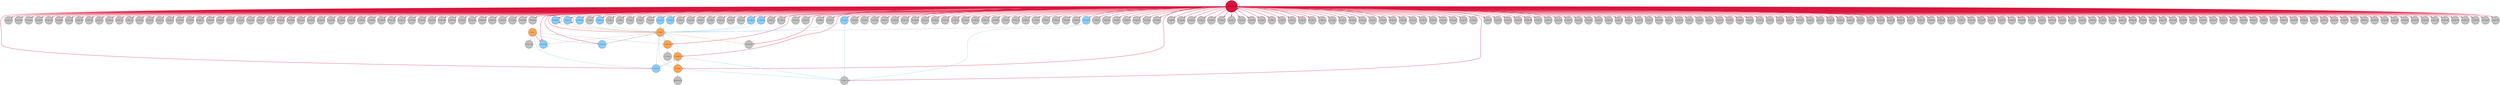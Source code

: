 digraph g{
graph [bgcolor=white, overlap=scale]
node [fixedsize=true, shape=circle, fillcolor=gray, width=0.5, height=0.5, fontsize=10, style=filled, labelfloat=true]
edge [len=10,splines=line,color=white,arrowhead=vee]
	"172.30.81.119" [width=1.4922480620155039,height=1.4922480620155039,fillcolor=crimson,fontcolor=black,fontsize=11.937984496124031]
	"172.30.81.201" [width=1.001937984496124,height=1.001937984496124,fillcolor=lightskyblue,fontcolor=black,fontsize=8.015503875968992]
	"172.30.81.202" [width=1.0,height=1.0,fillcolor=gray,fontcolor=black,fontsize=8.0]
	"172.30.81.203" [width=1.0,height=1.0,fillcolor=gray,fontcolor=black,fontsize=8.0]
	"172.30.81.204" [width=1.0,height=1.0,fillcolor=gray,fontcolor=black,fontsize=8.0]
	"172.30.81.205" [width=1.0,height=1.0,fillcolor=gray,fontcolor=black,fontsize=8.0]
	"172.30.81.206" [width=1.0,height=1.0,fillcolor=gray,fontcolor=black,fontsize=8.0]
	"172.30.81.207" [width=1.0,height=1.0,fillcolor=gray,fontcolor=black,fontsize=8.0]
	"172.30.81.208" [width=1.0,height=1.0,fillcolor=gray,fontcolor=black,fontsize=8.0]
	"172.30.81.209" [width=1.0,height=1.0,fillcolor=gray,fontcolor=black,fontsize=8.0]
	"172.30.81.210" [width=1.0,height=1.0,fillcolor=gray,fontcolor=black,fontsize=8.0]
	"172.30.81.211" [width=1.0,height=1.0,fillcolor=gray,fontcolor=black,fontsize=8.0]
	"172.30.81.212" [width=1.0,height=1.0,fillcolor=gray,fontcolor=black,fontsize=8.0]
	"172.30.81.213" [width=1.0,height=1.0,fillcolor=gray,fontcolor=black,fontsize=8.0]
	"172.30.81.214" [width=1.0,height=1.0,fillcolor=gray,fontcolor=black,fontsize=8.0]
	"172.30.81.215" [width=1.0,height=1.0,fillcolor=gray,fontcolor=black,fontsize=8.0]
	"172.30.81.216" [width=1.0,height=1.0,fillcolor=gray,fontcolor=black,fontsize=8.0]
	"172.30.81.217" [width=1.0,height=1.0,fillcolor=gray,fontcolor=black,fontsize=8.0]
	"172.30.81.218" [width=1.0,height=1.0,fillcolor=gray,fontcolor=black,fontsize=8.0]
	"172.30.81.219" [width=1.0,height=1.0,fillcolor=gray,fontcolor=black,fontsize=8.0]
	"172.30.81.220" [width=1.0,height=1.0,fillcolor=gray,fontcolor=black,fontsize=8.0]
	"172.30.81.221" [width=1.0,height=1.0,fillcolor=gray,fontcolor=black,fontsize=8.0]
	"172.30.81.222" [width=1.0,height=1.0,fillcolor=gray,fontcolor=black,fontsize=8.0]
	"172.30.81.223" [width=1.0,height=1.0,fillcolor=gray,fontcolor=black,fontsize=8.0]
	"172.30.81.224" [width=1.0,height=1.0,fillcolor=gray,fontcolor=black,fontsize=8.0]
	"172.30.81.225" [width=1.0,height=1.0,fillcolor=gray,fontcolor=black,fontsize=8.0]
	"172.30.81.226" [width=1.0,height=1.0,fillcolor=gray,fontcolor=black,fontsize=8.0]
	"172.30.81.227" [width=1.0,height=1.0,fillcolor=gray,fontcolor=black,fontsize=8.0]
	"172.30.81.228" [width=1.0,height=1.0,fillcolor=gray,fontcolor=black,fontsize=8.0]
	"172.30.81.229" [width=1.0,height=1.0,fillcolor=gray,fontcolor=black,fontsize=8.0]
	"172.30.81.230" [width=1.0,height=1.0,fillcolor=gray,fontcolor=black,fontsize=8.0]
	"172.30.81.231" [width=1.0,height=1.0,fillcolor=gray,fontcolor=black,fontsize=8.0]
	"172.30.81.232" [width=1.0,height=1.0,fillcolor=gray,fontcolor=black,fontsize=8.0]
	"172.30.81.233" [width=1.0,height=1.0,fillcolor=gray,fontcolor=black,fontsize=8.0]
	"172.30.81.234" [width=1.0,height=1.0,fillcolor=gray,fontcolor=black,fontsize=8.0]
	"172.30.81.235" [width=1.0,height=1.0,fillcolor=gray,fontcolor=black,fontsize=8.0]
	"172.30.81.236" [width=1.0,height=1.0,fillcolor=gray,fontcolor=black,fontsize=8.0]
	"172.30.81.237" [width=1.0,height=1.0,fillcolor=gray,fontcolor=black,fontsize=8.0]
	"172.30.81.238" [width=1.0,height=1.0,fillcolor=gray,fontcolor=black,fontsize=8.0]
	"172.30.81.239" [width=1.0,height=1.0,fillcolor=gray,fontcolor=black,fontsize=8.0]
	"172.30.81.240" [width=1.0,height=1.0,fillcolor=gray,fontcolor=black,fontsize=8.0]
	"172.30.81.241" [width=1.0,height=1.0,fillcolor=gray,fontcolor=black,fontsize=8.0]
	"172.30.81.242" [width=1.0,height=1.0,fillcolor=gray,fontcolor=black,fontsize=8.0]
	"172.30.81.243" [width=1.0,height=1.0,fillcolor=gray,fontcolor=black,fontsize=8.0]
	"172.30.81.244" [width=1.0,height=1.0,fillcolor=gray,fontcolor=black,fontsize=8.0]
	"172.30.81.245" [width=1.0,height=1.0,fillcolor=gray,fontcolor=black,fontsize=8.0]
	"172.30.81.246" [width=1.0,height=1.0,fillcolor=gray,fontcolor=black,fontsize=8.0]
	"172.30.81.247" [width=1.0,height=1.0,fillcolor=gray,fontcolor=black,fontsize=8.0]
	"172.30.81.248" [width=1.0,height=1.0,fillcolor=gray,fontcolor=black,fontsize=8.0]
	"172.30.81.249" [width=1.0,height=1.0,fillcolor=gray,fontcolor=black,fontsize=8.0]
	"172.30.81.250" [width=1.0,height=1.0,fillcolor=gray,fontcolor=black,fontsize=8.0]
	"172.30.81.251" [width=1.0,height=1.0,fillcolor=gray,fontcolor=black,fontsize=8.0]
	"172.30.81.252" [width=1.0,height=1.0,fillcolor=gray,fontcolor=black,fontsize=8.0]
	"172.30.81.253" [width=1.0,height=1.0,fillcolor=gray,fontcolor=black,fontsize=8.0]
	"172.30.81.254" [width=1.0,height=1.0,fillcolor=gray,fontcolor=black,fontsize=8.0]
	"172.30.81.1" [width=1.0077519379844961,height=1.0077519379844961,fillcolor=tan1,fontcolor=black,fontsize=8.062015503875969]
	"0.0.0.0" [width=1.0096899224806202,height=1.0096899224806202,fillcolor=tan1,fontcolor=black,fontsize=8.077519379844961]
	"172.30.81.28" [width=1.001937984496124,height=1.001937984496124,fillcolor=lightskyblue,fontcolor=black,fontsize=8.015503875968992]
	"172.30.81.32" [width=1.003875968992248,height=1.003875968992248,fillcolor=lightskyblue,fontcolor=black,fontsize=8.031007751937985]
	"172.30.81.9" [width=1.0077519379844961,height=1.0077519379844961,fillcolor=tan1,fontcolor=black,fontsize=8.062015503875969]
	"172.30.81.59" [width=1.0077519379844961,height=1.0077519379844961,fillcolor=tan1,fontcolor=black,fontsize=8.062015503875969]
	"172.30.81.33" [width=1.003875968992248,height=1.003875968992248,fillcolor=lightskyblue,fontcolor=black,fontsize=8.031007751937985]
	"172.30.81.2" [width=1.0,height=1.0,fillcolor=gray,fontcolor=black,fontsize=8.0]
	"172.30.81.3" [width=1.0,height=1.0,fillcolor=gray,fontcolor=black,fontsize=8.0]
	"172.30.81.4" [width=1.0,height=1.0,fillcolor=gray,fontcolor=black,fontsize=8.0]
	"172.30.81.5" [width=1.0,height=1.0,fillcolor=gray,fontcolor=black,fontsize=8.0]
	"172.30.81.6" [width=1.0,height=1.0,fillcolor=gray,fontcolor=black,fontsize=8.0]
	"172.30.81.7" [width=1.0,height=1.0,fillcolor=gray,fontcolor=black,fontsize=8.0]
	"172.30.81.8" [width=1.0,height=1.0,fillcolor=gray,fontcolor=black,fontsize=8.0]
	"172.30.81.10" [width=1.001937984496124,height=1.001937984496124,fillcolor=lightskyblue,fontcolor=black,fontsize=8.015503875968992]
	"172.30.81.11" [width=1.001937984496124,height=1.001937984496124,fillcolor=lightskyblue,fontcolor=black,fontsize=8.015503875968992]
	"172.30.81.12" [width=1.0,height=1.0,fillcolor=gray,fontcolor=black,fontsize=8.0]
	"172.30.81.13" [width=1.0,height=1.0,fillcolor=gray,fontcolor=black,fontsize=8.0]
	"172.30.81.14" [width=1.0,height=1.0,fillcolor=gray,fontcolor=black,fontsize=8.0]
	"172.30.81.15" [width=1.0,height=1.0,fillcolor=gray,fontcolor=black,fontsize=8.0]
	"172.30.81.16" [width=1.0,height=1.0,fillcolor=gray,fontcolor=black,fontsize=8.0]
	"172.30.81.17" [width=1.0,height=1.0,fillcolor=gray,fontcolor=black,fontsize=8.0]
	"172.30.81.18" [width=1.0,height=1.0,fillcolor=gray,fontcolor=black,fontsize=8.0]
	"172.30.81.19" [width=1.001937984496124,height=1.001937984496124,fillcolor=lightskyblue,fontcolor=black,fontsize=8.015503875968992]
	"172.30.81.20" [width=1.001937984496124,height=1.001937984496124,fillcolor=lightskyblue,fontcolor=black,fontsize=8.015503875968992]
	"172.30.81.21" [width=1.0,height=1.0,fillcolor=gray,fontcolor=black,fontsize=8.0]
	"172.30.81.22" [width=1.0,height=1.0,fillcolor=gray,fontcolor=black,fontsize=8.0]
	"172.30.81.23" [width=1.001937984496124,height=1.001937984496124,fillcolor=lightskyblue,fontcolor=black,fontsize=8.015503875968992]
	"172.30.81.24" [width=1.0,height=1.0,fillcolor=gray,fontcolor=black,fontsize=8.0]
	"172.30.81.25" [width=1.0,height=1.0,fillcolor=gray,fontcolor=black,fontsize=8.0]
	"172.30.81.26" [width=1.001937984496124,height=1.001937984496124,fillcolor=lightskyblue,fontcolor=black,fontsize=8.015503875968992]
	"172.30.81.27" [width=1.0,height=1.0,fillcolor=gray,fontcolor=black,fontsize=8.0]
	"172.30.81.29" [width=1.0,height=1.0,fillcolor=gray,fontcolor=black,fontsize=8.0]
	"172.30.81.30" [width=1.003875968992248,height=1.003875968992248,fillcolor=lightskyblue,fontcolor=black,fontsize=8.031007751937985]
	"172.30.81.31" [width=1.003875968992248,height=1.003875968992248,fillcolor=lightskyblue,fontcolor=black,fontsize=8.031007751937985]
	"172.30.81.34" [width=1.0,height=1.0,fillcolor=gray,fontcolor=black,fontsize=8.0]
	"172.30.81.35" [width=1.0,height=1.0,fillcolor=gray,fontcolor=black,fontsize=8.0]
	"172.30.81.36" [width=1.0,height=1.0,fillcolor=gray,fontcolor=black,fontsize=8.0]
	"172.30.81.37" [width=1.0,height=1.0,fillcolor=gray,fontcolor=black,fontsize=8.0]
	"172.30.81.38" [width=1.0,height=1.0,fillcolor=gray,fontcolor=black,fontsize=8.0]
	"172.30.81.39" [width=1.0,height=1.0,fillcolor=gray,fontcolor=black,fontsize=8.0]
	"172.30.81.40" [width=1.0,height=1.0,fillcolor=gray,fontcolor=black,fontsize=8.0]
	"172.30.81.41" [width=1.0,height=1.0,fillcolor=gray,fontcolor=black,fontsize=8.0]
	"172.30.81.42" [width=1.0,height=1.0,fillcolor=gray,fontcolor=black,fontsize=8.0]
	"172.30.81.43" [width=1.0,height=1.0,fillcolor=gray,fontcolor=black,fontsize=8.0]
	"172.30.81.44" [width=1.0,height=1.0,fillcolor=gray,fontcolor=black,fontsize=8.0]
	"172.30.81.45" [width=1.0,height=1.0,fillcolor=gray,fontcolor=black,fontsize=8.0]
	"172.30.81.46" [width=1.0,height=1.0,fillcolor=gray,fontcolor=black,fontsize=8.0]
	"172.30.81.47" [width=1.0,height=1.0,fillcolor=gray,fontcolor=black,fontsize=8.0]
	"172.30.81.48" [width=1.0,height=1.0,fillcolor=gray,fontcolor=black,fontsize=8.0]
	"172.30.81.49" [width=1.0,height=1.0,fillcolor=gray,fontcolor=black,fontsize=8.0]
	"172.30.81.50" [width=1.0,height=1.0,fillcolor=gray,fontcolor=black,fontsize=8.0]
	"172.30.81.51" [width=1.0,height=1.0,fillcolor=gray,fontcolor=black,fontsize=8.0]
	"172.30.81.52" [width=1.0,height=1.0,fillcolor=gray,fontcolor=black,fontsize=8.0]
	"172.30.81.53" [width=1.0,height=1.0,fillcolor=gray,fontcolor=black,fontsize=8.0]
	"172.30.81.54" [width=1.0,height=1.0,fillcolor=gray,fontcolor=black,fontsize=8.0]
	"172.30.81.55" [width=1.0,height=1.0,fillcolor=gray,fontcolor=black,fontsize=8.0]
	"172.30.81.56" [width=1.0,height=1.0,fillcolor=gray,fontcolor=black,fontsize=8.0]
	"172.30.81.57" [width=1.005813953488372,height=1.005813953488372,fillcolor=lightskyblue,fontcolor=black,fontsize=8.046511627906977]
	"172.30.81.58" [width=1.0,height=1.0,fillcolor=gray,fontcolor=black,fontsize=8.0]
	"172.30.81.60" [width=1.0,height=1.0,fillcolor=gray,fontcolor=black,fontsize=8.0]
	"172.30.81.61" [width=1.0,height=1.0,fillcolor=gray,fontcolor=black,fontsize=8.0]
	"172.30.81.62" [width=1.0,height=1.0,fillcolor=gray,fontcolor=black,fontsize=8.0]
	"172.30.81.63" [width=1.0,height=1.0,fillcolor=gray,fontcolor=black,fontsize=8.0]
	"172.30.81.64" [width=1.0,height=1.0,fillcolor=gray,fontcolor=black,fontsize=8.0]
	"172.30.81.65" [width=1.0,height=1.0,fillcolor=gray,fontcolor=black,fontsize=8.0]
	"172.30.81.66" [width=1.0,height=1.0,fillcolor=gray,fontcolor=black,fontsize=8.0]
	"172.30.81.67" [width=1.0,height=1.0,fillcolor=gray,fontcolor=black,fontsize=8.0]
	"172.30.81.68" [width=1.0,height=1.0,fillcolor=gray,fontcolor=black,fontsize=8.0]
	"172.30.81.69" [width=1.0,height=1.0,fillcolor=gray,fontcolor=black,fontsize=8.0]
	"172.30.81.70" [width=1.0,height=1.0,fillcolor=gray,fontcolor=black,fontsize=8.0]
	"172.30.81.71" [width=1.0,height=1.0,fillcolor=gray,fontcolor=black,fontsize=8.0]
	"172.30.81.72" [width=1.0,height=1.0,fillcolor=gray,fontcolor=black,fontsize=8.0]
	"172.30.81.73" [width=1.0,height=1.0,fillcolor=gray,fontcolor=black,fontsize=8.0]
	"172.30.81.74" [width=1.0,height=1.0,fillcolor=gray,fontcolor=black,fontsize=8.0]
	"172.30.81.75" [width=1.0,height=1.0,fillcolor=gray,fontcolor=black,fontsize=8.0]
	"172.30.81.76" [width=1.0,height=1.0,fillcolor=gray,fontcolor=black,fontsize=8.0]
	"172.30.81.77" [width=1.0,height=1.0,fillcolor=gray,fontcolor=black,fontsize=8.0]
	"172.30.81.78" [width=1.0,height=1.0,fillcolor=gray,fontcolor=black,fontsize=8.0]
	"172.30.81.79" [width=1.0,height=1.0,fillcolor=gray,fontcolor=black,fontsize=8.0]
	"172.30.81.80" [width=1.0,height=1.0,fillcolor=gray,fontcolor=black,fontsize=8.0]
	"172.30.81.81" [width=1.0,height=1.0,fillcolor=gray,fontcolor=black,fontsize=8.0]
	"172.30.81.82" [width=1.0,height=1.0,fillcolor=gray,fontcolor=black,fontsize=8.0]
	"172.30.81.83" [width=1.0,height=1.0,fillcolor=gray,fontcolor=black,fontsize=8.0]
	"172.30.81.84" [width=1.0,height=1.0,fillcolor=gray,fontcolor=black,fontsize=8.0]
	"172.30.81.85" [width=1.0,height=1.0,fillcolor=gray,fontcolor=black,fontsize=8.0]
	"172.30.81.86" [width=1.0,height=1.0,fillcolor=gray,fontcolor=black,fontsize=8.0]
	"172.30.81.87" [width=1.0,height=1.0,fillcolor=gray,fontcolor=black,fontsize=8.0]
	"172.30.81.88" [width=1.0,height=1.0,fillcolor=gray,fontcolor=black,fontsize=8.0]
	"172.30.81.89" [width=1.0,height=1.0,fillcolor=gray,fontcolor=black,fontsize=8.0]
	"172.30.81.90" [width=1.0,height=1.0,fillcolor=gray,fontcolor=black,fontsize=8.0]
	"172.30.81.91" [width=1.0,height=1.0,fillcolor=gray,fontcolor=black,fontsize=8.0]
	"172.30.81.92" [width=1.0,height=1.0,fillcolor=gray,fontcolor=black,fontsize=8.0]
	"172.30.81.93" [width=1.0,height=1.0,fillcolor=gray,fontcolor=black,fontsize=8.0]
	"172.30.81.94" [width=1.0,height=1.0,fillcolor=gray,fontcolor=black,fontsize=8.0]
	"172.30.81.95" [width=1.0,height=1.0,fillcolor=gray,fontcolor=black,fontsize=8.0]
	"172.30.81.96" [width=1.0,height=1.0,fillcolor=gray,fontcolor=black,fontsize=8.0]
	"172.30.81.97" [width=1.0,height=1.0,fillcolor=gray,fontcolor=black,fontsize=8.0]
	"172.30.81.98" [width=1.0077519379844961,height=1.0077519379844961,fillcolor=tan1,fontcolor=black,fontsize=8.062015503875969]
	"172.30.81.99" [width=1.0,height=1.0,fillcolor=gray,fontcolor=black,fontsize=8.0]
	"172.30.81.100" [width=1.0,height=1.0,fillcolor=gray,fontcolor=black,fontsize=8.0]
	"172.30.81.101" [width=1.0,height=1.0,fillcolor=gray,fontcolor=black,fontsize=8.0]
	"172.30.81.102" [width=1.0,height=1.0,fillcolor=gray,fontcolor=black,fontsize=8.0]
	"172.30.81.103" [width=1.0,height=1.0,fillcolor=gray,fontcolor=black,fontsize=8.0]
	"172.30.81.104" [width=1.0,height=1.0,fillcolor=gray,fontcolor=black,fontsize=8.0]
	"172.30.81.105" [width=1.0,height=1.0,fillcolor=gray,fontcolor=black,fontsize=8.0]
	"172.30.81.106" [width=1.0,height=1.0,fillcolor=gray,fontcolor=black,fontsize=8.0]
	"172.30.81.107" [width=1.0,height=1.0,fillcolor=gray,fontcolor=black,fontsize=8.0]
	"172.30.81.108" [width=1.0,height=1.0,fillcolor=gray,fontcolor=black,fontsize=8.0]
	"172.30.81.109" [width=1.0,height=1.0,fillcolor=gray,fontcolor=black,fontsize=8.0]
	"172.30.81.110" [width=1.0,height=1.0,fillcolor=gray,fontcolor=black,fontsize=8.0]
	"172.30.81.111" [width=1.0,height=1.0,fillcolor=gray,fontcolor=black,fontsize=8.0]
	"172.30.81.112" [width=1.0,height=1.0,fillcolor=gray,fontcolor=black,fontsize=8.0]
	"172.30.81.113" [width=1.0,height=1.0,fillcolor=gray,fontcolor=black,fontsize=8.0]
	"172.30.81.114" [width=1.0,height=1.0,fillcolor=gray,fontcolor=black,fontsize=8.0]
	"172.30.81.115" [width=1.0,height=1.0,fillcolor=gray,fontcolor=black,fontsize=8.0]
	"172.30.81.116" [width=1.0,height=1.0,fillcolor=gray,fontcolor=black,fontsize=8.0]
	"172.30.81.117" [width=1.0,height=1.0,fillcolor=gray,fontcolor=black,fontsize=8.0]
	"172.30.81.118" [width=1.0,height=1.0,fillcolor=gray,fontcolor=black,fontsize=8.0]
	"172.30.81.120" [width=1.0,height=1.0,fillcolor=gray,fontcolor=black,fontsize=8.0]
	"172.30.81.121" [width=1.0,height=1.0,fillcolor=gray,fontcolor=black,fontsize=8.0]
	"172.30.81.122" [width=1.0,height=1.0,fillcolor=gray,fontcolor=black,fontsize=8.0]
	"172.30.81.123" [width=1.0,height=1.0,fillcolor=gray,fontcolor=black,fontsize=8.0]
	"172.30.81.124" [width=1.0,height=1.0,fillcolor=gray,fontcolor=black,fontsize=8.0]
	"172.30.81.125" [width=1.0,height=1.0,fillcolor=gray,fontcolor=black,fontsize=8.0]
	"172.30.81.126" [width=1.0,height=1.0,fillcolor=gray,fontcolor=black,fontsize=8.0]
	"172.30.81.127" [width=1.0,height=1.0,fillcolor=gray,fontcolor=black,fontsize=8.0]
	"172.30.81.128" [width=1.0,height=1.0,fillcolor=gray,fontcolor=black,fontsize=8.0]
	"172.30.81.129" [width=1.0,height=1.0,fillcolor=gray,fontcolor=black,fontsize=8.0]
	"172.30.81.130" [width=1.0,height=1.0,fillcolor=gray,fontcolor=black,fontsize=8.0]
	"172.30.81.131" [width=1.0,height=1.0,fillcolor=gray,fontcolor=black,fontsize=8.0]
	"172.30.81.132" [width=1.0,height=1.0,fillcolor=gray,fontcolor=black,fontsize=8.0]
	"172.30.81.133" [width=1.0,height=1.0,fillcolor=gray,fontcolor=black,fontsize=8.0]
	"172.30.81.134" [width=1.0,height=1.0,fillcolor=gray,fontcolor=black,fontsize=8.0]
	"172.30.81.135" [width=1.0,height=1.0,fillcolor=gray,fontcolor=black,fontsize=8.0]
	"172.30.81.136" [width=1.0,height=1.0,fillcolor=gray,fontcolor=black,fontsize=8.0]
	"172.30.81.137" [width=1.0,height=1.0,fillcolor=gray,fontcolor=black,fontsize=8.0]
	"172.30.81.138" [width=1.0,height=1.0,fillcolor=gray,fontcolor=black,fontsize=8.0]
	"172.30.81.139" [width=1.0,height=1.0,fillcolor=gray,fontcolor=black,fontsize=8.0]
	"172.30.81.140" [width=1.0,height=1.0,fillcolor=gray,fontcolor=black,fontsize=8.0]
	"172.30.81.141" [width=1.0,height=1.0,fillcolor=gray,fontcolor=black,fontsize=8.0]
	"172.30.81.142" [width=1.0,height=1.0,fillcolor=gray,fontcolor=black,fontsize=8.0]
	"172.30.81.143" [width=1.0,height=1.0,fillcolor=gray,fontcolor=black,fontsize=8.0]
	"172.30.81.144" [width=1.0,height=1.0,fillcolor=gray,fontcolor=black,fontsize=8.0]
	"172.30.81.145" [width=1.0,height=1.0,fillcolor=gray,fontcolor=black,fontsize=8.0]
	"172.30.81.146" [width=1.0,height=1.0,fillcolor=gray,fontcolor=black,fontsize=8.0]
	"172.30.81.147" [width=1.0,height=1.0,fillcolor=gray,fontcolor=black,fontsize=8.0]
	"172.30.81.148" [width=1.0,height=1.0,fillcolor=gray,fontcolor=black,fontsize=8.0]
	"172.30.81.149" [width=1.0,height=1.0,fillcolor=gray,fontcolor=black,fontsize=8.0]
	"172.30.81.150" [width=1.0,height=1.0,fillcolor=gray,fontcolor=black,fontsize=8.0]
	"172.30.81.151" [width=1.0,height=1.0,fillcolor=gray,fontcolor=black,fontsize=8.0]
	"172.30.81.152" [width=1.0,height=1.0,fillcolor=gray,fontcolor=black,fontsize=8.0]
	"172.30.81.153" [width=1.0,height=1.0,fillcolor=gray,fontcolor=black,fontsize=8.0]
	"172.30.81.154" [width=1.0,height=1.0,fillcolor=gray,fontcolor=black,fontsize=8.0]
	"172.30.81.155" [width=1.0,height=1.0,fillcolor=gray,fontcolor=black,fontsize=8.0]
	"172.30.81.156" [width=1.0,height=1.0,fillcolor=gray,fontcolor=black,fontsize=8.0]
	"172.30.81.157" [width=1.0,height=1.0,fillcolor=gray,fontcolor=black,fontsize=8.0]
	"172.30.81.158" [width=1.0,height=1.0,fillcolor=gray,fontcolor=black,fontsize=8.0]
	"172.30.81.159" [width=1.0,height=1.0,fillcolor=gray,fontcolor=black,fontsize=8.0]
	"172.30.81.160" [width=1.0,height=1.0,fillcolor=gray,fontcolor=black,fontsize=8.0]
	"172.30.81.161" [width=1.0,height=1.0,fillcolor=gray,fontcolor=black,fontsize=8.0]
	"172.30.81.162" [width=1.0,height=1.0,fillcolor=gray,fontcolor=black,fontsize=8.0]
	"172.30.81.163" [width=1.0,height=1.0,fillcolor=gray,fontcolor=black,fontsize=8.0]
	"172.30.81.164" [width=1.0,height=1.0,fillcolor=gray,fontcolor=black,fontsize=8.0]
	"172.30.81.165" [width=1.0,height=1.0,fillcolor=gray,fontcolor=black,fontsize=8.0]
	"172.30.81.166" [width=1.0,height=1.0,fillcolor=gray,fontcolor=black,fontsize=8.0]
	"172.30.81.167" [width=1.0,height=1.0,fillcolor=gray,fontcolor=black,fontsize=8.0]
	"172.30.81.168" [width=1.0,height=1.0,fillcolor=gray,fontcolor=black,fontsize=8.0]
	"172.30.81.169" [width=1.0,height=1.0,fillcolor=gray,fontcolor=black,fontsize=8.0]
	"172.30.81.170" [width=1.0,height=1.0,fillcolor=gray,fontcolor=black,fontsize=8.0]
	"172.30.81.171" [width=1.0,height=1.0,fillcolor=gray,fontcolor=black,fontsize=8.0]
	"172.30.81.172" [width=1.0,height=1.0,fillcolor=gray,fontcolor=black,fontsize=8.0]
	"172.30.81.173" [width=1.0,height=1.0,fillcolor=gray,fontcolor=black,fontsize=8.0]
	"172.30.81.174" [width=1.0,height=1.0,fillcolor=gray,fontcolor=black,fontsize=8.0]
	"172.30.81.175" [width=1.0,height=1.0,fillcolor=gray,fontcolor=black,fontsize=8.0]
	"172.30.81.176" [width=1.0,height=1.0,fillcolor=gray,fontcolor=black,fontsize=8.0]
	"172.30.81.177" [width=1.0,height=1.0,fillcolor=gray,fontcolor=black,fontsize=8.0]
	"172.30.81.178" [width=1.0,height=1.0,fillcolor=gray,fontcolor=black,fontsize=8.0]
	"172.30.81.179" [width=1.0,height=1.0,fillcolor=gray,fontcolor=black,fontsize=8.0]
	"172.30.81.180" [width=1.0,height=1.0,fillcolor=gray,fontcolor=black,fontsize=8.0]
	"172.30.81.181" [width=1.0,height=1.0,fillcolor=gray,fontcolor=black,fontsize=8.0]
	"172.30.81.182" [width=1.0,height=1.0,fillcolor=gray,fontcolor=black,fontsize=8.0]
	"172.30.81.183" [width=1.0,height=1.0,fillcolor=gray,fontcolor=black,fontsize=8.0]
	"172.30.81.184" [width=1.0,height=1.0,fillcolor=gray,fontcolor=black,fontsize=8.0]
	"172.30.81.185" [width=1.0,height=1.0,fillcolor=gray,fontcolor=black,fontsize=8.0]
	"172.30.81.186" [width=1.0,height=1.0,fillcolor=gray,fontcolor=black,fontsize=8.0]
	"172.30.81.187" [width=1.0,height=1.0,fillcolor=gray,fontcolor=black,fontsize=8.0]
	"172.30.81.188" [width=1.0,height=1.0,fillcolor=gray,fontcolor=black,fontsize=8.0]
	"172.30.81.189" [width=1.0,height=1.0,fillcolor=gray,fontcolor=black,fontsize=8.0]
	"172.30.81.190" [width=1.0,height=1.0,fillcolor=gray,fontcolor=black,fontsize=8.0]
	"172.30.81.191" [width=1.0,height=1.0,fillcolor=gray,fontcolor=black,fontsize=8.0]
	"172.30.81.192" [width=1.0,height=1.0,fillcolor=gray,fontcolor=black,fontsize=8.0]
	"172.30.81.193" [width=1.0,height=1.0,fillcolor=gray,fontcolor=black,fontsize=8.0]
	"172.30.81.194" [width=1.0,height=1.0,fillcolor=gray,fontcolor=black,fontsize=8.0]
	"172.30.81.195" [width=1.0,height=1.0,fillcolor=gray,fontcolor=black,fontsize=8.0]
	"172.30.81.196" [width=1.0,height=1.0,fillcolor=gray,fontcolor=black,fontsize=8.0]
	"172.30.81.197" [width=1.0,height=1.0,fillcolor=gray,fontcolor=black,fontsize=8.0]
	"172.30.81.198" [width=1.0,height=1.0,fillcolor=gray,fontcolor=black,fontsize=8.0]
	"172.30.81.199" [width=1.0,height=1.0,fillcolor=gray,fontcolor=black,fontsize=8.0]
	"172.30.81.200" [width=1.0,height=1.0,fillcolor=gray,fontcolor=black,fontsize=8.0]
	"169.254.255.255" [width=1.0,height=1.0,fillcolor=gray,fontcolor=black,fontsize=8.0]
	"169.254.71.21" [width=1.0,height=1.0,fillcolor=gray,fontcolor=black,fontsize=8.0]
	"172.30.0.25" [width=1.0,height=1.0,fillcolor=gray,fontcolor=black,fontsize=8.0]
	"172.30.81.119"->"172.30.81.201"[color=crimson, style=bold];
	"172.30.81.119"->"172.30.81.202"[color=crimson, style=bold];
	"172.30.81.119"->"172.30.81.203"[color=crimson, style=bold];
	"172.30.81.119"->"172.30.81.204"[color=crimson, style=bold];
	"172.30.81.119"->"172.30.81.205"[color=crimson, style=bold];
	"172.30.81.119"->"172.30.81.206"[color=crimson, style=bold];
	"172.30.81.119"->"172.30.81.207"[color=crimson, style=bold];
	"172.30.81.119"->"172.30.81.208"[color=crimson, style=bold];
	"172.30.81.119"->"172.30.81.209"[color=crimson, style=bold];
	"172.30.81.119"->"172.30.81.210"[color=crimson, style=bold];
	"172.30.81.119"->"172.30.81.211"[color=crimson, style=bold];
	"172.30.81.119"->"172.30.81.212"[color=crimson, style=bold];
	"172.30.81.119"->"172.30.81.213"[color=crimson, style=bold];
	"172.30.81.119"->"172.30.81.214"[color=crimson, style=bold];
	"172.30.81.119"->"172.30.81.215"[color=crimson, style=bold];
	"172.30.81.119"->"172.30.81.216"[color=crimson, style=bold];
	"172.30.81.119"->"172.30.81.217"[color=crimson, style=bold];
	"172.30.81.119"->"172.30.81.218"[color=crimson, style=bold];
	"172.30.81.119"->"172.30.81.219"[color=crimson, style=bold];
	"172.30.81.119"->"172.30.81.220"[color=crimson, style=bold];
	"172.30.81.119"->"172.30.81.221"[color=crimson, style=bold];
	"172.30.81.119"->"172.30.81.222"[color=crimson, style=bold];
	"172.30.81.119"->"172.30.81.223"[color=crimson, style=bold];
	"172.30.81.119"->"172.30.81.224"[color=crimson, style=bold];
	"172.30.81.119"->"172.30.81.225"[color=crimson, style=bold];
	"172.30.81.119"->"172.30.81.226"[color=crimson, style=bold];
	"172.30.81.119"->"172.30.81.227"[color=crimson, style=bold];
	"172.30.81.119"->"172.30.81.228"[color=crimson, style=bold];
	"172.30.81.119"->"172.30.81.229"[color=crimson, style=bold];
	"172.30.81.119"->"172.30.81.230"[color=crimson, style=bold];
	"172.30.81.119"->"172.30.81.231"[color=crimson, style=bold];
	"172.30.81.119"->"172.30.81.232"[color=crimson, style=bold];
	"172.30.81.119"->"172.30.81.233"[color=crimson, style=bold];
	"172.30.81.119"->"172.30.81.234"[color=crimson, style=bold];
	"172.30.81.119"->"172.30.81.235"[color=crimson, style=bold];
	"172.30.81.119"->"172.30.81.236"[color=crimson, style=bold];
	"172.30.81.119"->"172.30.81.237"[color=crimson, style=bold];
	"172.30.81.119"->"172.30.81.238"[color=crimson, style=bold];
	"172.30.81.119"->"172.30.81.239"[color=crimson, style=bold];
	"172.30.81.119"->"172.30.81.240"[color=crimson, style=bold];
	"172.30.81.119"->"172.30.81.241"[color=crimson, style=bold];
	"172.30.81.119"->"172.30.81.242"[color=crimson, style=bold];
	"172.30.81.119"->"172.30.81.243"[color=crimson, style=bold];
	"172.30.81.119"->"172.30.81.244"[color=crimson, style=bold];
	"172.30.81.119"->"172.30.81.245"[color=crimson, style=bold];
	"172.30.81.119"->"172.30.81.246"[color=crimson, style=bold];
	"172.30.81.119"->"172.30.81.247"[color=crimson, style=bold];
	"172.30.81.119"->"172.30.81.248"[color=crimson, style=bold];
	"172.30.81.119"->"172.30.81.249"[color=crimson, style=bold];
	"172.30.81.119"->"172.30.81.250"[color=crimson, style=bold];
	"172.30.81.119"->"172.30.81.251"[color=crimson, style=bold];
	"172.30.81.119"->"172.30.81.252"[color=crimson, style=bold];
	"172.30.81.119"->"172.30.81.253"[color=crimson, style=bold];
	"172.30.81.119"->"172.30.81.254"[color=crimson, style=bold];
	"172.30.81.119"->"172.30.81.1"[color=crimson, style=bold];
	"0.0.0.0"->"172.30.81.28"[color=crimson, style=bold];
	"172.30.81.32"->"172.30.81.32"[color=crimson, style=bold];
	"172.30.81.9"->"172.30.81.59"[color=lightskyblue, style=bold];
	"172.30.81.33"->"172.30.81.33"[color=crimson, style=bold];
	"172.30.81.119"->"172.30.81.2"[color=crimson, style=bold];
	"172.30.81.119"->"172.30.81.3"[color=crimson, style=bold];
	"172.30.81.119"->"172.30.81.4"[color=crimson, style=bold];
	"172.30.81.119"->"172.30.81.5"[color=crimson, style=bold];
	"172.30.81.119"->"172.30.81.6"[color=crimson, style=bold];
	"172.30.81.119"->"172.30.81.7"[color=crimson, style=bold];
	"172.30.81.119"->"172.30.81.8"[color=crimson, style=bold];
	"172.30.81.119"->"172.30.81.9"[color=crimson, style=bold];
	"172.30.81.119"->"172.30.81.10"[color=crimson, style=bold];
	"172.30.81.119"->"172.30.81.11"[color=crimson, style=bold];
	"172.30.81.119"->"172.30.81.12"[color=crimson, style=bold];
	"172.30.81.119"->"172.30.81.13"[color=crimson, style=bold];
	"172.30.81.119"->"172.30.81.14"[color=crimson, style=bold];
	"172.30.81.119"->"172.30.81.15"[color=crimson, style=bold];
	"172.30.81.119"->"172.30.81.16"[color=crimson, style=bold];
	"172.30.81.119"->"172.30.81.17"[color=crimson, style=bold];
	"172.30.81.119"->"172.30.81.18"[color=crimson, style=bold];
	"172.30.81.119"->"172.30.81.19"[color=crimson, style=bold];
	"172.30.81.119"->"172.30.81.20"[color=crimson, style=bold];
	"172.30.81.119"->"172.30.81.21"[color=crimson, style=bold];
	"172.30.81.119"->"172.30.81.22"[color=crimson, style=bold];
	"172.30.81.119"->"172.30.81.23"[color=crimson, style=bold];
	"172.30.81.119"->"172.30.81.24"[color=crimson, style=bold];
	"172.30.81.119"->"172.30.81.25"[color=crimson, style=bold];
	"172.30.81.119"->"172.30.81.26"[color=crimson, style=bold];
	"172.30.81.119"->"172.30.81.27"[color=crimson, style=bold];
	"172.30.81.119"->"172.30.81.28"[color=crimson, style=bold];
	"172.30.81.119"->"172.30.81.29"[color=crimson, style=bold];
	"172.30.81.119"->"172.30.81.30"[color=crimson, style=bold];
	"172.30.81.119"->"172.30.81.31"[color=crimson, style=bold];
	"172.30.81.119"->"172.30.81.32"[color=crimson, style=bold];
	"172.30.81.119"->"172.30.81.33"[color=crimson, style=bold];
	"172.30.81.119"->"172.30.81.34"[color=crimson, style=bold];
	"172.30.81.119"->"172.30.81.35"[color=crimson, style=bold];
	"172.30.81.119"->"172.30.81.36"[color=crimson, style=bold];
	"172.30.81.119"->"172.30.81.37"[color=crimson, style=bold];
	"172.30.81.119"->"172.30.81.38"[color=crimson, style=bold];
	"172.30.81.119"->"172.30.81.39"[color=crimson, style=bold];
	"172.30.81.119"->"172.30.81.40"[color=crimson, style=bold];
	"172.30.81.119"->"172.30.81.41"[color=crimson, style=bold];
	"172.30.81.119"->"172.30.81.42"[color=crimson, style=bold];
	"172.30.81.119"->"172.30.81.43"[color=crimson, style=bold];
	"172.30.81.119"->"172.30.81.44"[color=crimson, style=bold];
	"172.30.81.119"->"172.30.81.45"[color=crimson, style=bold];
	"172.30.81.119"->"172.30.81.46"[color=crimson, style=bold];
	"172.30.81.119"->"172.30.81.47"[color=crimson, style=bold];
	"172.30.81.119"->"172.30.81.48"[color=crimson, style=bold];
	"172.30.81.119"->"172.30.81.49"[color=crimson, style=bold];
	"172.30.81.119"->"172.30.81.50"[color=crimson, style=bold];
	"172.30.81.19"->"172.30.81.1"[color=lightskyblue, style=bold];
	"172.30.81.20"->"172.30.81.1"[color=lightskyblue, style=bold];
	"172.30.81.119"->"172.30.81.51"[color=crimson, style=bold];
	"172.30.81.119"->"172.30.81.52"[color=crimson, style=bold];
	"172.30.81.119"->"172.30.81.53"[color=crimson, style=bold];
	"172.30.81.119"->"172.30.81.54"[color=crimson, style=bold];
	"172.30.81.119"->"172.30.81.55"[color=crimson, style=bold];
	"172.30.81.119"->"172.30.81.56"[color=crimson, style=bold];
	"172.30.81.119"->"172.30.81.57"[color=crimson, style=bold];
	"172.30.81.119"->"172.30.81.58"[color=crimson, style=bold];
	"172.30.81.119"->"172.30.81.59"[color=crimson, style=bold];
	"172.30.81.119"->"172.30.81.60"[color=crimson, style=bold];
	"172.30.81.119"->"172.30.81.61"[color=crimson, style=bold];
	"172.30.81.119"->"172.30.81.62"[color=crimson, style=bold];
	"172.30.81.119"->"172.30.81.63"[color=crimson, style=bold];
	"172.30.81.119"->"172.30.81.64"[color=crimson, style=bold];
	"172.30.81.119"->"172.30.81.65"[color=crimson, style=bold];
	"172.30.81.119"->"172.30.81.66"[color=crimson, style=bold];
	"172.30.81.119"->"172.30.81.67"[color=crimson, style=bold];
	"172.30.81.119"->"172.30.81.68"[color=crimson, style=bold];
	"172.30.81.119"->"172.30.81.69"[color=crimson, style=bold];
	"172.30.81.119"->"172.30.81.70"[color=crimson, style=bold];
	"172.30.81.119"->"172.30.81.71"[color=crimson, style=bold];
	"172.30.81.119"->"172.30.81.72"[color=crimson, style=bold];
	"172.30.81.119"->"172.30.81.73"[color=crimson, style=bold];
	"172.30.81.119"->"172.30.81.74"[color=crimson, style=bold];
	"172.30.81.119"->"172.30.81.75"[color=crimson, style=bold];
	"172.30.81.119"->"172.30.81.76"[color=crimson, style=bold];
	"172.30.81.119"->"172.30.81.77"[color=crimson, style=bold];
	"172.30.81.119"->"172.30.81.78"[color=crimson, style=bold];
	"172.30.81.119"->"172.30.81.79"[color=crimson, style=bold];
	"172.30.81.119"->"172.30.81.80"[color=crimson, style=bold];
	"172.30.81.119"->"172.30.81.81"[color=crimson, style=bold];
	"172.30.81.119"->"172.30.81.82"[color=crimson, style=bold];
	"172.30.81.119"->"172.30.81.83"[color=crimson, style=bold];
	"172.30.81.119"->"172.30.81.84"[color=crimson, style=bold];
	"172.30.81.119"->"172.30.81.85"[color=crimson, style=bold];
	"172.30.81.119"->"172.30.81.86"[color=crimson, style=bold];
	"172.30.81.119"->"172.30.81.87"[color=crimson, style=bold];
	"172.30.81.119"->"172.30.81.88"[color=crimson, style=bold];
	"172.30.81.119"->"172.30.81.89"[color=crimson, style=bold];
	"172.30.81.119"->"172.30.81.90"[color=crimson, style=bold];
	"172.30.81.119"->"172.30.81.91"[color=crimson, style=bold];
	"172.30.81.119"->"172.30.81.92"[color=crimson, style=bold];
	"172.30.81.119"->"172.30.81.93"[color=crimson, style=bold];
	"172.30.81.119"->"172.30.81.94"[color=crimson, style=bold];
	"172.30.81.119"->"172.30.81.95"[color=crimson, style=bold];
	"172.30.81.119"->"172.30.81.96"[color=crimson, style=bold];
	"172.30.81.119"->"172.30.81.97"[color=crimson, style=bold];
	"172.30.81.119"->"172.30.81.98"[color=crimson, style=bold];
	"172.30.81.119"->"172.30.81.99"[color=crimson, style=bold];
	"172.30.81.119"->"172.30.81.100"[color=crimson, style=bold];
	"172.30.81.119"->"172.30.81.101"[color=crimson, style=bold];
	"172.30.81.119"->"172.30.81.102"[color=crimson, style=bold];
	"172.30.81.119"->"172.30.81.103"[color=crimson, style=bold];
	"172.30.81.119"->"172.30.81.104"[color=crimson, style=bold];
	"172.30.81.119"->"172.30.81.105"[color=crimson, style=bold];
	"172.30.81.119"->"172.30.81.106"[color=crimson, style=bold];
	"172.30.81.119"->"172.30.81.107"[color=crimson, style=bold];
	"172.30.81.119"->"172.30.81.108"[color=crimson, style=bold];
	"172.30.81.119"->"172.30.81.109"[color=crimson, style=bold];
	"172.30.81.119"->"172.30.81.110"[color=crimson, style=bold];
	"172.30.81.119"->"172.30.81.111"[color=crimson, style=bold];
	"172.30.81.119"->"172.30.81.112"[color=crimson, style=bold];
	"172.30.81.119"->"172.30.81.113"[color=crimson, style=bold];
	"172.30.81.119"->"172.30.81.114"[color=crimson, style=bold];
	"172.30.81.119"->"172.30.81.115"[color=crimson, style=bold];
	"172.30.81.119"->"172.30.81.116"[color=crimson, style=bold];
	"172.30.81.119"->"172.30.81.117"[color=crimson, style=bold];
	"172.30.81.119"->"172.30.81.118"[color=crimson, style=bold];
	"172.30.81.119"->"172.30.81.119"[color=crimson, style=bold];
	"172.30.81.119"->"172.30.81.120"[color=crimson, style=bold];
	"172.30.81.119"->"172.30.81.121"[color=crimson, style=bold];
	"172.30.81.119"->"172.30.81.122"[color=crimson, style=bold];
	"172.30.81.119"->"172.30.81.123"[color=crimson, style=bold];
	"172.30.81.119"->"172.30.81.124"[color=crimson, style=bold];
	"172.30.81.119"->"172.30.81.125"[color=crimson, style=bold];
	"172.30.81.119"->"172.30.81.126"[color=crimson, style=bold];
	"172.30.81.119"->"172.30.81.127"[color=crimson, style=bold];
	"172.30.81.119"->"172.30.81.128"[color=crimson, style=bold];
	"172.30.81.119"->"172.30.81.129"[color=crimson, style=bold];
	"172.30.81.119"->"172.30.81.130"[color=crimson, style=bold];
	"172.30.81.119"->"172.30.81.131"[color=crimson, style=bold];
	"172.30.81.119"->"172.30.81.132"[color=crimson, style=bold];
	"172.30.81.119"->"172.30.81.133"[color=crimson, style=bold];
	"172.30.81.119"->"172.30.81.134"[color=crimson, style=bold];
	"172.30.81.119"->"172.30.81.135"[color=crimson, style=bold];
	"172.30.81.119"->"172.30.81.136"[color=crimson, style=bold];
	"172.30.81.119"->"172.30.81.137"[color=crimson, style=bold];
	"172.30.81.119"->"172.30.81.138"[color=crimson, style=bold];
	"172.30.81.119"->"172.30.81.139"[color=crimson, style=bold];
	"172.30.81.119"->"172.30.81.140"[color=crimson, style=bold];
	"172.30.81.119"->"172.30.81.141"[color=crimson, style=bold];
	"172.30.81.119"->"172.30.81.142"[color=crimson, style=bold];
	"172.30.81.119"->"172.30.81.143"[color=crimson, style=bold];
	"172.30.81.119"->"172.30.81.144"[color=crimson, style=bold];
	"172.30.81.119"->"172.30.81.145"[color=crimson, style=bold];
	"172.30.81.119"->"172.30.81.146"[color=crimson, style=bold];
	"172.30.81.119"->"172.30.81.147"[color=crimson, style=bold];
	"172.30.81.119"->"172.30.81.148"[color=crimson, style=bold];
	"172.30.81.119"->"172.30.81.149"[color=crimson, style=bold];
	"172.30.81.119"->"172.30.81.150"[color=crimson, style=bold];
	"172.30.81.119"->"172.30.81.151"[color=crimson, style=bold];
	"172.30.81.119"->"172.30.81.152"[color=crimson, style=bold];
	"172.30.81.119"->"172.30.81.153"[color=crimson, style=bold];
	"172.30.81.119"->"172.30.81.154"[color=crimson, style=bold];
	"172.30.81.119"->"172.30.81.155"[color=crimson, style=bold];
	"172.30.81.119"->"172.30.81.156"[color=crimson, style=bold];
	"172.30.81.119"->"172.30.81.157"[color=crimson, style=bold];
	"172.30.81.119"->"172.30.81.158"[color=crimson, style=bold];
	"172.30.81.119"->"172.30.81.159"[color=crimson, style=bold];
	"172.30.81.119"->"172.30.81.160"[color=crimson, style=bold];
	"172.30.81.119"->"172.30.81.161"[color=crimson, style=bold];
	"172.30.81.119"->"172.30.81.162"[color=crimson, style=bold];
	"172.30.81.119"->"172.30.81.163"[color=crimson, style=bold];
	"172.30.81.119"->"172.30.81.164"[color=crimson, style=bold];
	"172.30.81.119"->"172.30.81.165"[color=crimson, style=bold];
	"172.30.81.119"->"172.30.81.166"[color=crimson, style=bold];
	"172.30.81.119"->"172.30.81.167"[color=crimson, style=bold];
	"172.30.81.119"->"172.30.81.168"[color=crimson, style=bold];
	"172.30.81.119"->"172.30.81.169"[color=crimson, style=bold];
	"172.30.81.119"->"172.30.81.170"[color=crimson, style=bold];
	"172.30.81.119"->"172.30.81.171"[color=crimson, style=bold];
	"172.30.81.119"->"172.30.81.172"[color=crimson, style=bold];
	"172.30.81.119"->"172.30.81.173"[color=crimson, style=bold];
	"172.30.81.119"->"172.30.81.174"[color=crimson, style=bold];
	"172.30.81.119"->"172.30.81.175"[color=crimson, style=bold];
	"172.30.81.119"->"172.30.81.176"[color=crimson, style=bold];
	"172.30.81.119"->"172.30.81.177"[color=crimson, style=bold];
	"172.30.81.119"->"172.30.81.178"[color=crimson, style=bold];
	"172.30.81.119"->"172.30.81.179"[color=crimson, style=bold];
	"172.30.81.119"->"172.30.81.180"[color=crimson, style=bold];
	"172.30.81.119"->"172.30.81.181"[color=crimson, style=bold];
	"172.30.81.119"->"172.30.81.182"[color=crimson, style=bold];
	"172.30.81.119"->"172.30.81.183"[color=crimson, style=bold];
	"172.30.81.119"->"172.30.81.184"[color=crimson, style=bold];
	"172.30.81.119"->"172.30.81.185"[color=crimson, style=bold];
	"172.30.81.119"->"172.30.81.186"[color=crimson, style=bold];
	"172.30.81.119"->"172.30.81.187"[color=crimson, style=bold];
	"172.30.81.119"->"172.30.81.188"[color=crimson, style=bold];
	"172.30.81.119"->"172.30.81.189"[color=crimson, style=bold];
	"172.30.81.119"->"172.30.81.190"[color=crimson, style=bold];
	"172.30.81.119"->"172.30.81.191"[color=crimson, style=bold];
	"172.30.81.119"->"172.30.81.192"[color=crimson, style=bold];
	"172.30.81.119"->"172.30.81.193"[color=crimson, style=bold];
	"172.30.81.119"->"172.30.81.194"[color=crimson, style=bold];
	"172.30.81.119"->"172.30.81.195"[color=crimson, style=bold];
	"172.30.81.119"->"172.30.81.196"[color=crimson, style=bold];
	"172.30.81.119"->"172.30.81.197"[color=crimson, style=bold];
	"172.30.81.119"->"172.30.81.198"[color=crimson, style=bold];
	"172.30.81.119"->"172.30.81.199"[color=crimson, style=bold];
	"172.30.81.119"->"172.30.81.200"[color=crimson, style=bold];
	"172.30.81.9"->"169.254.255.255"[color=tan1, style=bold];
	"172.30.81.10"->"172.30.81.1"[color=gray, style=bold];
	"172.30.81.32"->"172.30.81.1"[color=tan1, style=bold];
	"172.30.81.1"->"172.30.81.66"[color=tan1, style=bold];
	"172.30.81.11"->"172.30.81.1"[color=lightskyblue, style=bold];
	"172.30.81.31"->"172.30.81.1"[color=lightskyblue, style=bold];
	"172.30.81.30"->"172.30.81.3"[color=lightskyblue, style=bold];
	"172.30.81.59"->"172.30.81.3"[color=lightskyblue, style=bold];
	"172.30.81.31"->"172.30.81.3"[color=lightskyblue, style=bold];
	"172.30.81.59"->"172.30.81.1"[color=lightskyblue, style=bold];
	"172.30.81.26"->"172.30.81.1"[color=lightskyblue, style=bold];
	"172.30.81.23"->"172.30.81.1"[color=lightskyblue, style=bold];
	"172.30.81.201"->"172.30.81.1"[color=lightskyblue, style=bold];
	"172.30.81.9"->"172.30.81.1"[color=lightskyblue, style=bold];
	"172.30.81.59"->"172.30.81.9"[color=gray, style=bold];
	"172.30.81.1"->"172.30.81.98"[color=lightskyblue, style=bold];
	"172.30.81.9"->"172.30.81.3"[color=lightskyblue, style=bold];
	"172.30.81.1"->"172.30.81.28"[color=gray, style=bold];
	"172.30.81.30"->"172.30.81.1"[color=gray, style=bold];
	"172.30.81.1"->"172.30.81.10"[color=gray, style=bold];
	"0.0.0.0"->"172.30.81.10"[color=gray, style=bold];
	"172.30.81.33"->"172.30.81.1"[color=gray, style=bold];
	"172.30.81.57"->"172.30.81.1"[color=gray, style=bold];
	"0.0.0.0"->"172.30.81.57"[color=lightskyblue, style=bold];
	"172.30.81.57"->"172.30.81.57"[color=gray, style=bold];
	"172.30.81.57"->"172.30.81.59"[color=gray, style=bold];
	"172.30.81.28"->"172.30.81.28"[color=gray, style=bold];
	"172.30.81.59"->"172.30.81.57"[color=lightskyblue, style=bold];
	"172.30.81.98"->"172.30.81.1"[color=lightskyblue, style=bold];
	"0.0.0.0"->"172.30.81.98"[color=gray, style=bold];
	"0.0.0.0"->"169.254.71.21"[color=gray, style=bold];
	"172.30.81.98"->"172.30.81.98"[color=gray, style=bold];
	"172.30.81.98"->"172.30.0.25"[color=gray, style=bold];
	"172.30.81.98"->"172.30.81.59"[color=gray, style=bold];
}